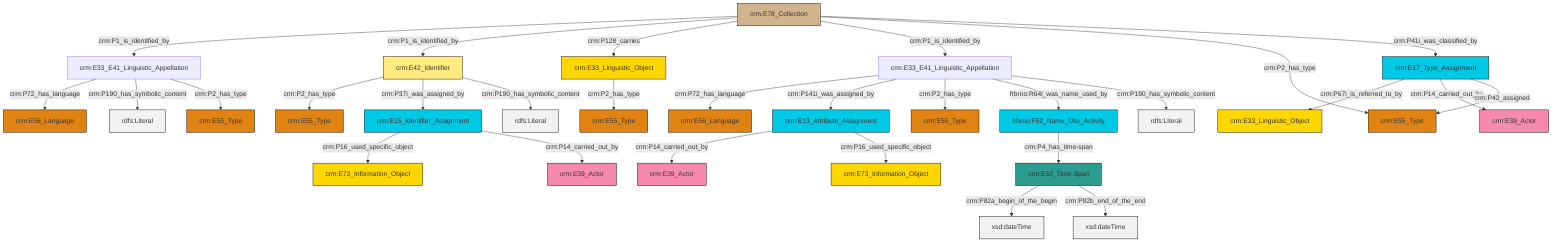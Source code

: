 graph TD
classDef Literal fill:#f2f2f2,stroke:#000000;
classDef CRM_Entity fill:#FFFFFF,stroke:#000000;
classDef Temporal_Entity fill:#00C9E6, stroke:#000000;
classDef Type fill:#E18312, stroke:#000000;
classDef Time-Span fill:#2C9C91, stroke:#000000;
classDef Appellation fill:#FFEB7F, stroke:#000000;
classDef Place fill:#008836, stroke:#000000;
classDef Persistent_Item fill:#B266B2, stroke:#000000;
classDef Conceptual_Object fill:#FFD700, stroke:#000000;
classDef Physical_Thing fill:#D2B48C, stroke:#000000;
classDef Actor fill:#f58aad, stroke:#000000;
classDef PC_Classes fill:#4ce600, stroke:#000000;
classDef Multi fill:#cccccc,stroke:#000000;

0["crm:E13_Attribute_Assignment"]:::Temporal_Entity -->|crm:P14_carried_out_by| 1["crm:E39_Actor"]:::Actor
2["crm:E33_E41_Linguistic_Appellation"]:::Default -->|crm:P72_has_language| 3["crm:E56_Language"]:::Type
6["crm:E17_Type_Assignment"]:::Temporal_Entity -->|crm:P67i_is_referred_to_by| 4["crm:E33_Linguistic_Object"]:::Conceptual_Object
0["crm:E13_Attribute_Assignment"]:::Temporal_Entity -->|crm:P16_used_specific_object| 7["crm:E73_Information_Object"]:::Conceptual_Object
9["crm:E33_E41_Linguistic_Appellation"]:::Default -->|crm:P72_has_language| 10["crm:E56_Language"]:::Type
11["crm:E78_Collection"]:::Physical_Thing -->|crm:P1_is_identified_by| 2["crm:E33_E41_Linguistic_Appellation"]:::Default
12["crm:E15_Identifier_Assignment"]:::Temporal_Entity -->|crm:P16_used_specific_object| 13["crm:E73_Information_Object"]:::Conceptual_Object
11["crm:E78_Collection"]:::Physical_Thing -->|crm:P1_is_identified_by| 14["crm:E42_Identifier"]:::Appellation
11["crm:E78_Collection"]:::Physical_Thing -->|crm:P128_carries| 15["crm:E33_Linguistic_Object"]:::Conceptual_Object
6["crm:E17_Type_Assignment"]:::Temporal_Entity -->|crm:P14_carried_out_by| 16["crm:E39_Actor"]:::Actor
6["crm:E17_Type_Assignment"]:::Temporal_Entity -->|crm:P42_assigned| 19["crm:E55_Type"]:::Type
2["crm:E33_E41_Linguistic_Appellation"]:::Default -->|crm:P190_has_symbolic_content| 24[rdfs:Literal]:::Literal
12["crm:E15_Identifier_Assignment"]:::Temporal_Entity -->|crm:P14_carried_out_by| 25["crm:E39_Actor"]:::Actor
11["crm:E78_Collection"]:::Physical_Thing -->|crm:P1_is_identified_by| 9["crm:E33_E41_Linguistic_Appellation"]:::Default
9["crm:E33_E41_Linguistic_Appellation"]:::Default -->|crm:P141i_was_assigned_by| 0["crm:E13_Attribute_Assignment"]:::Temporal_Entity
14["crm:E42_Identifier"]:::Appellation -->|crm:P2_has_type| 35["crm:E55_Type"]:::Type
9["crm:E33_E41_Linguistic_Appellation"]:::Default -->|crm:P2_has_type| 36["crm:E55_Type"]:::Type
2["crm:E33_E41_Linguistic_Appellation"]:::Default -->|crm:P2_has_type| 37["crm:E55_Type"]:::Type
17["crm:E52_Time-Span"]:::Time-Span -->|crm:P82a_begin_of_the_begin| 40[xsd:dateTime]:::Literal
15["crm:E33_Linguistic_Object"]:::Conceptual_Object -->|crm:P2_has_type| 32["crm:E55_Type"]:::Type
11["crm:E78_Collection"]:::Physical_Thing -->|crm:P2_has_type| 19["crm:E55_Type"]:::Type
9["crm:E33_E41_Linguistic_Appellation"]:::Default -->|frbroo:R64i_was_name_used_by| 29["frbroo:F52_Name_Use_Activity"]:::Temporal_Entity
14["crm:E42_Identifier"]:::Appellation -->|crm:P37i_was_assigned_by| 12["crm:E15_Identifier_Assignment"]:::Temporal_Entity
17["crm:E52_Time-Span"]:::Time-Span -->|crm:P82b_end_of_the_end| 44[xsd:dateTime]:::Literal
11["crm:E78_Collection"]:::Physical_Thing -->|crm:P41i_was_classified_by| 6["crm:E17_Type_Assignment"]:::Temporal_Entity
14["crm:E42_Identifier"]:::Appellation -->|crm:P190_has_symbolic_content| 50[rdfs:Literal]:::Literal
9["crm:E33_E41_Linguistic_Appellation"]:::Default -->|crm:P190_has_symbolic_content| 51[rdfs:Literal]:::Literal
29["frbroo:F52_Name_Use_Activity"]:::Temporal_Entity -->|crm:P4_has_time-span| 17["crm:E52_Time-Span"]:::Time-Span